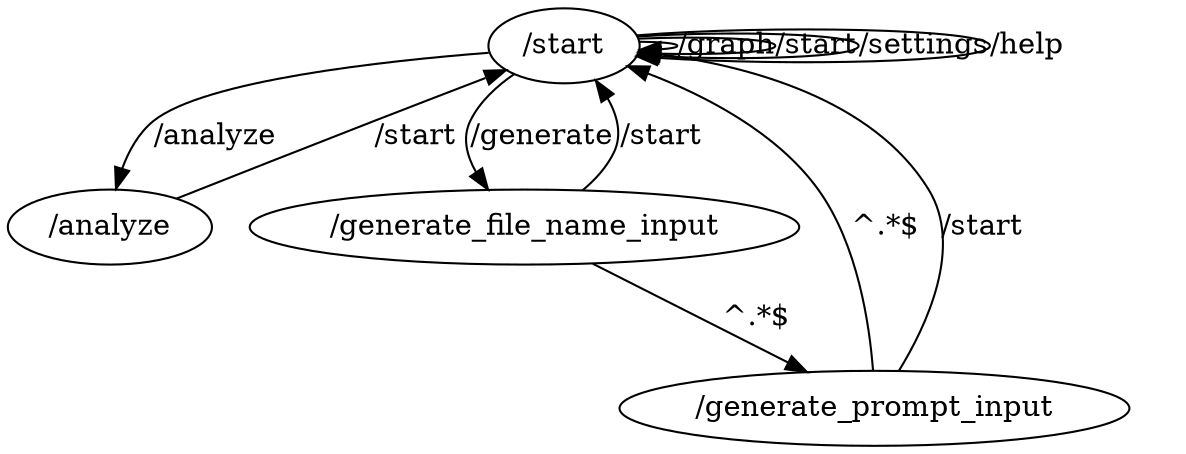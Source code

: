 digraph G {
	"/start" -> "/start" [label="/graph"]
	"/start" -> "/start" [label="/start"]
	"/start" -> "/start" [label="/settings"]
	"/start" -> "/start" [label="/help"]
	"/start" -> "/analyze" [label="/analyze"]
	"/analyze" -> "/start" [label="/start"]
	"/start" -> "/generate_file_name_input" [label="/generate"]
	"/generate_file_name_input" -> "/start" [label="/start"]
	"/generate_file_name_input" -> "/generate_prompt_input" [label="^.*$"]
	"/generate_prompt_input" -> "/start" [label="^.*$"]
	"/generate_prompt_input" -> "/start" [label="/start"]
}